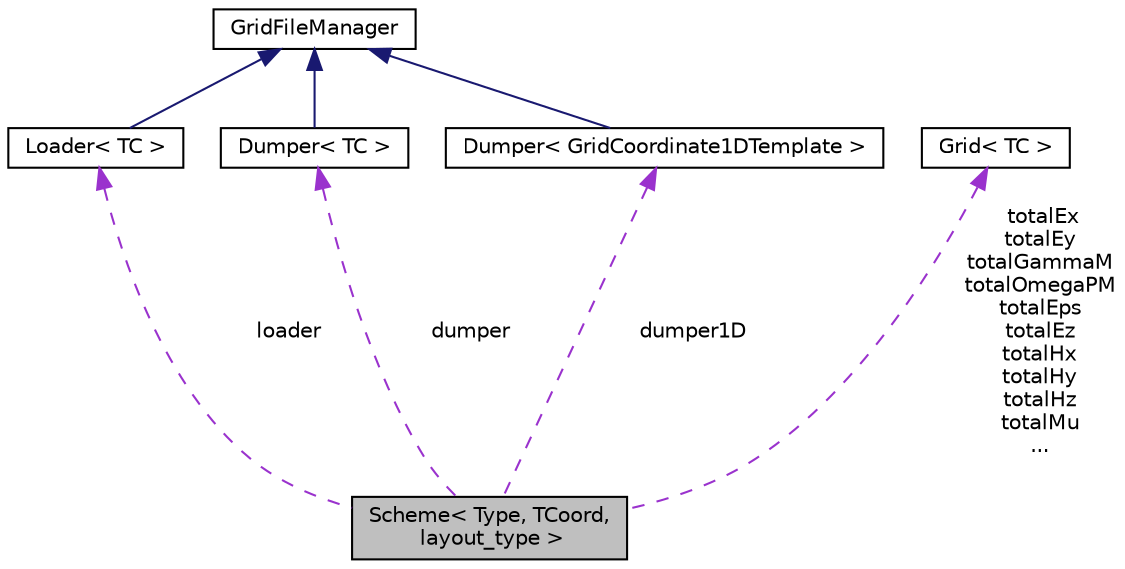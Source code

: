 digraph "Scheme&lt; Type, TCoord, layout_type &gt;"
{
  edge [fontname="Helvetica",fontsize="10",labelfontname="Helvetica",labelfontsize="10"];
  node [fontname="Helvetica",fontsize="10",shape=record];
  Node1 [label="Scheme\< Type, TCoord,\l layout_type \>",height=0.2,width=0.4,color="black", fillcolor="grey75", style="filled", fontcolor="black"];
  Node2 -> Node1 [dir="back",color="darkorchid3",fontsize="10",style="dashed",label=" loader" ,fontname="Helvetica"];
  Node2 [label="Loader\< TC \>",height=0.2,width=0.4,color="black", fillcolor="white", style="filled",URL="$classLoader.html"];
  Node3 -> Node2 [dir="back",color="midnightblue",fontsize="10",style="solid",fontname="Helvetica"];
  Node3 [label="GridFileManager",height=0.2,width=0.4,color="black", fillcolor="white", style="filled",URL="$classGridFileManager.html"];
  Node4 -> Node1 [dir="back",color="darkorchid3",fontsize="10",style="dashed",label=" totalEx\ntotalEy\ntotalGammaM\ntotalOmegaPM\ntotalEps\ntotalEz\ntotalHx\ntotalHy\ntotalHz\ntotalMu\n..." ,fontname="Helvetica"];
  Node4 [label="Grid\< TC \>",height=0.2,width=0.4,color="black", fillcolor="white", style="filled",URL="$classGrid.html"];
  Node5 -> Node1 [dir="back",color="darkorchid3",fontsize="10",style="dashed",label=" dumper" ,fontname="Helvetica"];
  Node5 [label="Dumper\< TC \>",height=0.2,width=0.4,color="black", fillcolor="white", style="filled",URL="$classDumper.html"];
  Node3 -> Node5 [dir="back",color="midnightblue",fontsize="10",style="solid",fontname="Helvetica"];
  Node6 -> Node1 [dir="back",color="darkorchid3",fontsize="10",style="dashed",label=" dumper1D" ,fontname="Helvetica"];
  Node6 [label="Dumper\< GridCoordinate1DTemplate \>",height=0.2,width=0.4,color="black", fillcolor="white", style="filled",URL="$classDumper.html"];
  Node3 -> Node6 [dir="back",color="midnightblue",fontsize="10",style="solid",fontname="Helvetica"];
}
